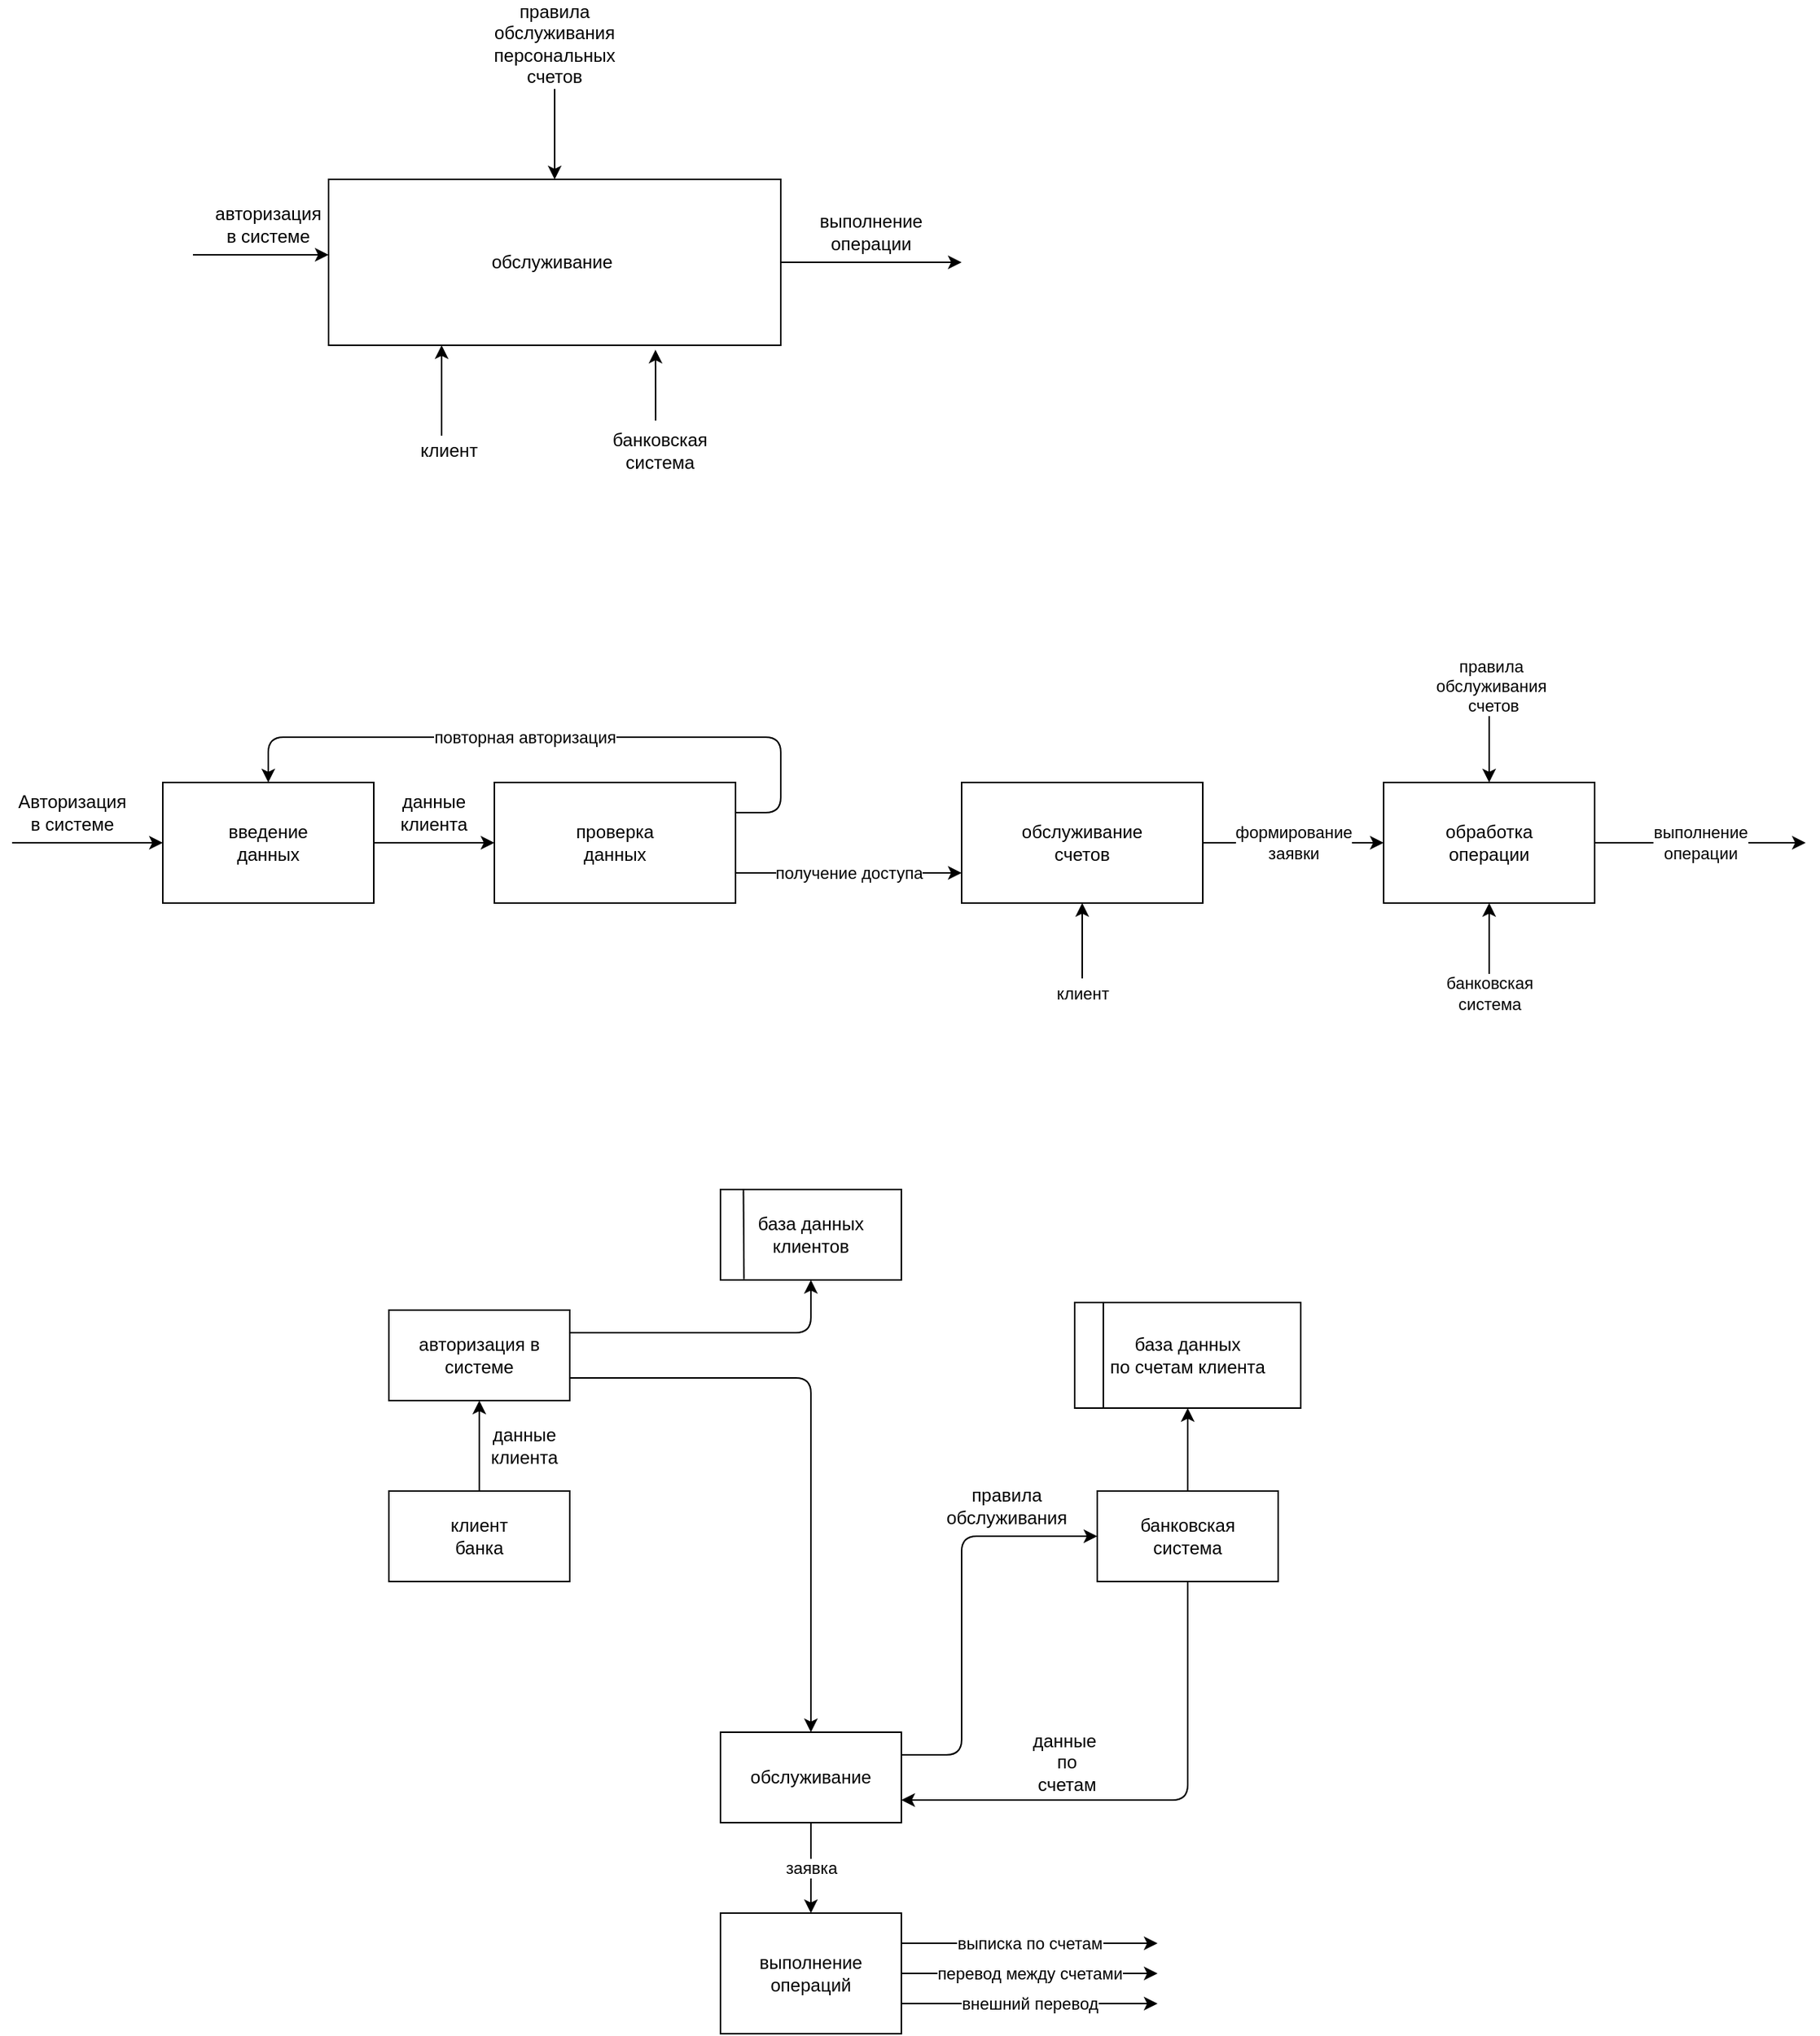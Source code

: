 <mxfile version="12.7.9" type="device"><diagram id="_gzxYvlIfdcyZKR3kYp2" name="Page-1"><mxGraphModel dx="1678" dy="556" grid="1" gridSize="10" guides="1" tooltips="1" connect="1" arrows="1" fold="1" page="0" pageScale="1" pageWidth="827" pageHeight="1169" background="none" math="0" shadow="0"><root><mxCell id="0"/><mxCell id="1" parent="0"/><mxCell id="CxCwbNx8Vj94LH540XeW-3" value="" style="rounded=0;whiteSpace=wrap;html=1;" parent="1" vertex="1"><mxGeometry x="50" y="1020" width="120" height="60" as="geometry"/></mxCell><mxCell id="CxCwbNx8Vj94LH540XeW-4" value="клиент банка" style="text;html=1;strokeColor=none;fillColor=none;align=center;verticalAlign=middle;whiteSpace=wrap;rounded=0;" parent="1" vertex="1"><mxGeometry x="90" y="1040" width="40" height="20" as="geometry"/></mxCell><mxCell id="CxCwbNx8Vj94LH540XeW-19" value="" style="rounded=0;whiteSpace=wrap;html=1;" parent="1" vertex="1"><mxGeometry x="520" y="1020" width="120" height="60" as="geometry"/></mxCell><mxCell id="CxCwbNx8Vj94LH540XeW-20" value="банковская система" style="text;html=1;strokeColor=none;fillColor=none;align=center;verticalAlign=middle;whiteSpace=wrap;rounded=0;" parent="1" vertex="1"><mxGeometry x="560" y="1040" width="40" height="20" as="geometry"/></mxCell><mxCell id="CxCwbNx8Vj94LH540XeW-21" value="" style="rounded=0;whiteSpace=wrap;html=1;" parent="1" vertex="1"><mxGeometry x="270" y="1180" width="120" height="60" as="geometry"/></mxCell><mxCell id="CxCwbNx8Vj94LH540XeW-22" value="обслуживание" style="text;html=1;strokeColor=none;fillColor=none;align=center;verticalAlign=middle;whiteSpace=wrap;rounded=0;" parent="1" vertex="1"><mxGeometry x="310" y="1200" width="40" height="20" as="geometry"/></mxCell><mxCell id="CxCwbNx8Vj94LH540XeW-30" value="" style="endArrow=classic;html=1;exitX=1;exitY=0.25;exitDx=0;exitDy=0;entryX=0.5;entryY=1;entryDx=0;entryDy=0;" parent="1" source="DTE-IAuhDiSX4FVaRGiW-69" target="CxCwbNx8Vj94LH540XeW-36" edge="1"><mxGeometry width="50" height="50" relative="1" as="geometry"><mxPoint x="440" y="1150" as="sourcePoint"/><mxPoint x="230" y="930" as="targetPoint"/><Array as="points"><mxPoint x="330" y="915"/></Array></mxGeometry></mxCell><mxCell id="CxCwbNx8Vj94LH540XeW-31" value="данные клиента" style="text;html=1;strokeColor=none;fillColor=none;align=center;verticalAlign=middle;whiteSpace=wrap;rounded=0;" parent="1" vertex="1"><mxGeometry x="120" y="980" width="40" height="20" as="geometry"/></mxCell><mxCell id="CxCwbNx8Vj94LH540XeW-32" value="" style="endArrow=classic;html=1;exitX=1;exitY=0.25;exitDx=0;exitDy=0;entryX=0;entryY=0.5;entryDx=0;entryDy=0;" parent="1" source="CxCwbNx8Vj94LH540XeW-21" target="CxCwbNx8Vj94LH540XeW-19" edge="1"><mxGeometry width="50" height="50" relative="1" as="geometry"><mxPoint x="440" y="1150" as="sourcePoint"/><mxPoint x="490" y="1100" as="targetPoint"/><Array as="points"><mxPoint x="430" y="1195"/><mxPoint x="430" y="1050"/></Array></mxGeometry></mxCell><mxCell id="CxCwbNx8Vj94LH540XeW-33" value="правила обслуживания" style="text;html=1;strokeColor=none;fillColor=none;align=center;verticalAlign=middle;whiteSpace=wrap;rounded=0;" parent="1" vertex="1"><mxGeometry x="440" y="1020" width="40" height="20" as="geometry"/></mxCell><mxCell id="CxCwbNx8Vj94LH540XeW-34" value="" style="endArrow=classic;html=1;exitX=0.5;exitY=1;exitDx=0;exitDy=0;entryX=1;entryY=0.75;entryDx=0;entryDy=0;" parent="1" source="CxCwbNx8Vj94LH540XeW-19" target="CxCwbNx8Vj94LH540XeW-21" edge="1"><mxGeometry width="50" height="50" relative="1" as="geometry"><mxPoint x="440" y="1150" as="sourcePoint"/><mxPoint x="590" y="1220" as="targetPoint"/><Array as="points"><mxPoint x="580" y="1225"/></Array></mxGeometry></mxCell><mxCell id="CxCwbNx8Vj94LH540XeW-35" value="данные&amp;nbsp;&lt;br&gt;по счетам" style="text;html=1;strokeColor=none;fillColor=none;align=center;verticalAlign=middle;whiteSpace=wrap;rounded=0;" parent="1" vertex="1"><mxGeometry x="480" y="1190" width="40" height="20" as="geometry"/></mxCell><mxCell id="CxCwbNx8Vj94LH540XeW-36" value="база данных клиентов" style="shape=process;whiteSpace=wrap;html=1;backgroundOutline=1;size=0;" parent="1" vertex="1"><mxGeometry x="270" y="820" width="120" height="60" as="geometry"/></mxCell><mxCell id="DTE-IAuhDiSX4FVaRGiW-1" value="" style="endArrow=classic;html=1;" edge="1" parent="1"><mxGeometry width="50" height="50" relative="1" as="geometry"><mxPoint x="-80" y="200" as="sourcePoint"/><mxPoint x="10" y="200" as="targetPoint"/></mxGeometry></mxCell><mxCell id="DTE-IAuhDiSX4FVaRGiW-2" value="авторизация в системе" style="text;html=1;strokeColor=none;fillColor=none;align=center;verticalAlign=middle;whiteSpace=wrap;rounded=0;" vertex="1" parent="1"><mxGeometry x="-50" y="170" width="40" height="20" as="geometry"/></mxCell><mxCell id="DTE-IAuhDiSX4FVaRGiW-3" value="" style="rounded=0;whiteSpace=wrap;html=1;" vertex="1" parent="1"><mxGeometry x="10" y="150" width="300" height="110" as="geometry"/></mxCell><mxCell id="DTE-IAuhDiSX4FVaRGiW-5" value="банковская система" style="text;html=1;strokeColor=none;fillColor=none;align=center;verticalAlign=middle;whiteSpace=wrap;rounded=0;" vertex="1" parent="1"><mxGeometry x="180" y="320" width="100" height="20" as="geometry"/></mxCell><mxCell id="DTE-IAuhDiSX4FVaRGiW-9" value="" style="endArrow=classic;html=1;entryX=0.25;entryY=1;entryDx=0;entryDy=0;" edge="1" parent="1" target="DTE-IAuhDiSX4FVaRGiW-3"><mxGeometry width="50" height="50" relative="1" as="geometry"><mxPoint x="85" y="320" as="sourcePoint"/><mxPoint x="180" y="220" as="targetPoint"/></mxGeometry></mxCell><mxCell id="DTE-IAuhDiSX4FVaRGiW-10" value="клиент" style="text;html=1;strokeColor=none;fillColor=none;align=center;verticalAlign=middle;whiteSpace=wrap;rounded=0;" vertex="1" parent="1"><mxGeometry x="70" y="320" width="40" height="20" as="geometry"/></mxCell><mxCell id="DTE-IAuhDiSX4FVaRGiW-11" value="" style="endArrow=classic;html=1;entryX=0.723;entryY=1.027;entryDx=0;entryDy=0;entryPerimeter=0;" edge="1" parent="1" target="DTE-IAuhDiSX4FVaRGiW-3"><mxGeometry width="50" height="50" relative="1" as="geometry"><mxPoint x="227" y="310" as="sourcePoint"/><mxPoint x="180" y="220" as="targetPoint"/><Array as="points"/></mxGeometry></mxCell><mxCell id="DTE-IAuhDiSX4FVaRGiW-13" value="" style="endArrow=classic;html=1;exitX=1;exitY=0.5;exitDx=0;exitDy=0;" edge="1" parent="1" source="DTE-IAuhDiSX4FVaRGiW-3"><mxGeometry width="50" height="50" relative="1" as="geometry"><mxPoint x="290" y="270" as="sourcePoint"/><mxPoint x="430" y="205" as="targetPoint"/></mxGeometry></mxCell><mxCell id="DTE-IAuhDiSX4FVaRGiW-14" value="выполнение операции" style="text;html=1;strokeColor=none;fillColor=none;align=center;verticalAlign=middle;whiteSpace=wrap;rounded=0;" vertex="1" parent="1"><mxGeometry x="350" y="175" width="40" height="20" as="geometry"/></mxCell><mxCell id="DTE-IAuhDiSX4FVaRGiW-15" value="Авторизация в системе" style="text;html=1;strokeColor=none;fillColor=none;align=center;verticalAlign=middle;whiteSpace=wrap;rounded=0;" vertex="1" parent="1"><mxGeometry x="-180" y="560" width="40" height="20" as="geometry"/></mxCell><mxCell id="DTE-IAuhDiSX4FVaRGiW-16" value="" style="endArrow=classic;html=1;" edge="1" parent="1"><mxGeometry width="50" height="50" relative="1" as="geometry"><mxPoint x="-200" y="590" as="sourcePoint"/><mxPoint x="-100" y="590" as="targetPoint"/></mxGeometry></mxCell><mxCell id="DTE-IAuhDiSX4FVaRGiW-17" value="" style="rounded=0;whiteSpace=wrap;html=1;" vertex="1" parent="1"><mxGeometry x="-100" y="550" width="140" height="80" as="geometry"/></mxCell><mxCell id="DTE-IAuhDiSX4FVaRGiW-18" value="обслуживание&amp;nbsp;" style="text;html=1;strokeColor=none;fillColor=none;align=center;verticalAlign=middle;whiteSpace=wrap;rounded=0;" vertex="1" parent="1"><mxGeometry x="140" y="195" width="40" height="20" as="geometry"/></mxCell><mxCell id="DTE-IAuhDiSX4FVaRGiW-20" value="введение данных" style="text;html=1;strokeColor=none;fillColor=none;align=center;verticalAlign=middle;whiteSpace=wrap;rounded=0;" vertex="1" parent="1"><mxGeometry x="-50" y="580" width="40" height="20" as="geometry"/></mxCell><mxCell id="DTE-IAuhDiSX4FVaRGiW-21" value="" style="rounded=0;whiteSpace=wrap;html=1;" vertex="1" parent="1"><mxGeometry x="120" y="550" width="160" height="80" as="geometry"/></mxCell><mxCell id="DTE-IAuhDiSX4FVaRGiW-22" value="проверка данных" style="text;html=1;strokeColor=none;fillColor=none;align=center;verticalAlign=middle;whiteSpace=wrap;rounded=0;" vertex="1" parent="1"><mxGeometry x="180" y="580" width="40" height="20" as="geometry"/></mxCell><mxCell id="DTE-IAuhDiSX4FVaRGiW-23" value="" style="endArrow=classic;html=1;exitX=1;exitY=0.5;exitDx=0;exitDy=0;entryX=0;entryY=0.5;entryDx=0;entryDy=0;" edge="1" parent="1" source="DTE-IAuhDiSX4FVaRGiW-17" target="DTE-IAuhDiSX4FVaRGiW-21"><mxGeometry width="50" height="50" relative="1" as="geometry"><mxPoint x="250" y="470" as="sourcePoint"/><mxPoint x="300" y="420" as="targetPoint"/></mxGeometry></mxCell><mxCell id="DTE-IAuhDiSX4FVaRGiW-24" value="данные клиента" style="text;html=1;strokeColor=none;fillColor=none;align=center;verticalAlign=middle;whiteSpace=wrap;rounded=0;" vertex="1" parent="1"><mxGeometry x="60" y="560" width="40" height="20" as="geometry"/></mxCell><mxCell id="DTE-IAuhDiSX4FVaRGiW-25" value="" style="rounded=0;whiteSpace=wrap;html=1;" vertex="1" parent="1"><mxGeometry x="430" y="550" width="160" height="80" as="geometry"/></mxCell><mxCell id="DTE-IAuhDiSX4FVaRGiW-26" value="получение доступа" style="endArrow=classic;html=1;exitX=1;exitY=0.75;exitDx=0;exitDy=0;entryX=0;entryY=0.75;entryDx=0;entryDy=0;" edge="1" parent="1" source="DTE-IAuhDiSX4FVaRGiW-21" target="DTE-IAuhDiSX4FVaRGiW-25"><mxGeometry width="50" height="50" relative="1" as="geometry"><mxPoint x="250" y="470" as="sourcePoint"/><mxPoint x="300" y="420" as="targetPoint"/></mxGeometry></mxCell><mxCell id="DTE-IAuhDiSX4FVaRGiW-27" value="повторная авторизация" style="endArrow=classic;html=1;exitX=1;exitY=0.25;exitDx=0;exitDy=0;entryX=0.5;entryY=0;entryDx=0;entryDy=0;" edge="1" parent="1" source="DTE-IAuhDiSX4FVaRGiW-21" target="DTE-IAuhDiSX4FVaRGiW-17"><mxGeometry x="0.111" width="50" height="50" relative="1" as="geometry"><mxPoint x="250" y="470" as="sourcePoint"/><mxPoint x="300" y="420" as="targetPoint"/><Array as="points"><mxPoint x="310" y="570"/><mxPoint x="310" y="520"/><mxPoint x="-30" y="520"/></Array><mxPoint as="offset"/></mxGeometry></mxCell><mxCell id="DTE-IAuhDiSX4FVaRGiW-34" style="edgeStyle=orthogonalEdgeStyle;rounded=0;orthogonalLoop=1;jettySize=auto;html=1;entryX=1;entryY=0.5;entryDx=0;entryDy=0;" edge="1" parent="1" target="DTE-IAuhDiSX4FVaRGiW-25"><mxGeometry relative="1" as="geometry"><mxPoint x="590" y="590" as="sourcePoint"/></mxGeometry></mxCell><mxCell id="DTE-IAuhDiSX4FVaRGiW-28" value="обслуживание счетов" style="text;html=1;strokeColor=none;fillColor=none;align=center;verticalAlign=middle;whiteSpace=wrap;rounded=0;" vertex="1" parent="1"><mxGeometry x="490" y="580" width="40" height="20" as="geometry"/></mxCell><mxCell id="DTE-IAuhDiSX4FVaRGiW-29" value="" style="rounded=0;whiteSpace=wrap;html=1;" vertex="1" parent="1"><mxGeometry x="710" y="550" width="140" height="80" as="geometry"/></mxCell><mxCell id="DTE-IAuhDiSX4FVaRGiW-33" value="формирование &lt;br&gt;заявки" style="endArrow=classic;html=1;entryX=0;entryY=0.5;entryDx=0;entryDy=0;exitX=1;exitY=0.5;exitDx=0;exitDy=0;" edge="1" parent="1" source="DTE-IAuhDiSX4FVaRGiW-25" target="DTE-IAuhDiSX4FVaRGiW-29"><mxGeometry width="50" height="50" relative="1" as="geometry"><mxPoint x="510" y="570" as="sourcePoint"/><mxPoint x="560" y="520" as="targetPoint"/><mxPoint as="offset"/></mxGeometry></mxCell><mxCell id="DTE-IAuhDiSX4FVaRGiW-35" value="обработка операции" style="text;html=1;strokeColor=none;fillColor=none;align=center;verticalAlign=middle;whiteSpace=wrap;rounded=0;" vertex="1" parent="1"><mxGeometry x="760" y="580" width="40" height="20" as="geometry"/></mxCell><mxCell id="DTE-IAuhDiSX4FVaRGiW-36" value="правила &lt;br&gt;обслуживания&lt;br&gt;&amp;nbsp;счетов" style="endArrow=classic;html=1;entryX=0.5;entryY=0;entryDx=0;entryDy=0;" edge="1" parent="1" target="DTE-IAuhDiSX4FVaRGiW-29"><mxGeometry x="-1" y="20" width="50" height="50" relative="1" as="geometry"><mxPoint x="780" y="500" as="sourcePoint"/><mxPoint x="560" y="520" as="targetPoint"/><mxPoint x="-19" y="-14" as="offset"/></mxGeometry></mxCell><mxCell id="DTE-IAuhDiSX4FVaRGiW-38" value="клиент" style="endArrow=classic;html=1;" edge="1" parent="1"><mxGeometry x="-1" y="-10" width="50" height="50" relative="1" as="geometry"><mxPoint x="510" y="680" as="sourcePoint"/><mxPoint x="510" y="630" as="targetPoint"/><mxPoint x="-10" y="10" as="offset"/></mxGeometry></mxCell><mxCell id="DTE-IAuhDiSX4FVaRGiW-39" value="выполнение&lt;br&gt;операции" style="endArrow=classic;html=1;exitX=1;exitY=0.5;exitDx=0;exitDy=0;" edge="1" parent="1" source="DTE-IAuhDiSX4FVaRGiW-29"><mxGeometry width="50" height="50" relative="1" as="geometry"><mxPoint x="850" y="570" as="sourcePoint"/><mxPoint x="990" y="590" as="targetPoint"/></mxGeometry></mxCell><mxCell id="DTE-IAuhDiSX4FVaRGiW-43" value="" style="endArrow=classic;html=1;entryX=0.5;entryY=0;entryDx=0;entryDy=0;" edge="1" parent="1" target="DTE-IAuhDiSX4FVaRGiW-3"><mxGeometry width="50" height="50" relative="1" as="geometry"><mxPoint x="160" y="90" as="sourcePoint"/><mxPoint x="440" y="220" as="targetPoint"/></mxGeometry></mxCell><mxCell id="DTE-IAuhDiSX4FVaRGiW-44" value="правила обслуживания персональных счетов" style="text;html=1;strokeColor=none;fillColor=none;align=center;verticalAlign=middle;whiteSpace=wrap;rounded=0;" vertex="1" parent="1"><mxGeometry x="140" y="50" width="40" height="20" as="geometry"/></mxCell><mxCell id="DTE-IAuhDiSX4FVaRGiW-45" style="edgeStyle=orthogonalEdgeStyle;rounded=0;orthogonalLoop=1;jettySize=auto;html=1;exitX=0.5;exitY=1;exitDx=0;exitDy=0;" edge="1" parent="1" source="DTE-IAuhDiSX4FVaRGiW-44" target="DTE-IAuhDiSX4FVaRGiW-44"><mxGeometry relative="1" as="geometry"/></mxCell><mxCell id="DTE-IAuhDiSX4FVaRGiW-46" value="банковская&lt;br&gt;система" style="endArrow=classic;html=1;entryX=0.5;entryY=1;entryDx=0;entryDy=0;" edge="1" parent="1" target="DTE-IAuhDiSX4FVaRGiW-29"><mxGeometry x="-1" y="-10" width="50" height="50" relative="1" as="geometry"><mxPoint x="780" y="680" as="sourcePoint"/><mxPoint x="440" y="620" as="targetPoint"/><mxPoint x="-10" y="10" as="offset"/></mxGeometry></mxCell><mxCell id="DTE-IAuhDiSX4FVaRGiW-69" value="авторизация в системе" style="rounded=0;whiteSpace=wrap;html=1;" vertex="1" parent="1"><mxGeometry x="50" y="900" width="120" height="60" as="geometry"/></mxCell><mxCell id="DTE-IAuhDiSX4FVaRGiW-70" value="" style="endArrow=classic;html=1;exitX=0.5;exitY=0;exitDx=0;exitDy=0;entryX=0.5;entryY=1;entryDx=0;entryDy=0;" edge="1" parent="1" source="CxCwbNx8Vj94LH540XeW-3" target="DTE-IAuhDiSX4FVaRGiW-69"><mxGeometry width="50" height="50" relative="1" as="geometry"><mxPoint x="460" y="1070" as="sourcePoint"/><mxPoint x="510" y="1020" as="targetPoint"/></mxGeometry></mxCell><mxCell id="DTE-IAuhDiSX4FVaRGiW-71" value="база данных &lt;br&gt;по счетам клиента" style="shape=internalStorage;whiteSpace=wrap;html=1;backgroundOutline=1;dx=19;dy=0;" vertex="1" parent="1"><mxGeometry x="505" y="895" width="150" height="70" as="geometry"/></mxCell><mxCell id="DTE-IAuhDiSX4FVaRGiW-72" value="" style="endArrow=classic;html=1;exitX=0.5;exitY=0;exitDx=0;exitDy=0;entryX=0.5;entryY=1;entryDx=0;entryDy=0;" edge="1" parent="1" source="CxCwbNx8Vj94LH540XeW-19" target="DTE-IAuhDiSX4FVaRGiW-71"><mxGeometry width="50" height="50" relative="1" as="geometry"><mxPoint x="530" y="1070" as="sourcePoint"/><mxPoint x="500" y="960" as="targetPoint"/></mxGeometry></mxCell><mxCell id="DTE-IAuhDiSX4FVaRGiW-73" value="" style="endArrow=none;html=1;exitX=0.13;exitY=0.99;exitDx=0;exitDy=0;exitPerimeter=0;entryX=0.127;entryY=-0.003;entryDx=0;entryDy=0;entryPerimeter=0;" edge="1" parent="1" source="CxCwbNx8Vj94LH540XeW-36" target="CxCwbNx8Vj94LH540XeW-36"><mxGeometry width="50" height="50" relative="1" as="geometry"><mxPoint x="530" y="1070" as="sourcePoint"/><mxPoint x="580" y="1020" as="targetPoint"/></mxGeometry></mxCell><mxCell id="DTE-IAuhDiSX4FVaRGiW-74" value="" style="endArrow=classic;html=1;exitX=1;exitY=0.75;exitDx=0;exitDy=0;entryX=0.5;entryY=0;entryDx=0;entryDy=0;" edge="1" parent="1" source="DTE-IAuhDiSX4FVaRGiW-69" target="CxCwbNx8Vj94LH540XeW-21"><mxGeometry width="50" height="50" relative="1" as="geometry"><mxPoint x="450" y="1080" as="sourcePoint"/><mxPoint x="500" y="1030" as="targetPoint"/><Array as="points"><mxPoint x="330" y="945"/></Array></mxGeometry></mxCell><mxCell id="DTE-IAuhDiSX4FVaRGiW-76" value="выполнение операций" style="rounded=0;whiteSpace=wrap;html=1;" vertex="1" parent="1"><mxGeometry x="270" y="1300" width="120" height="80" as="geometry"/></mxCell><mxCell id="DTE-IAuhDiSX4FVaRGiW-77" value="заявка" style="endArrow=classic;html=1;exitX=0.5;exitY=1;exitDx=0;exitDy=0;entryX=0.5;entryY=0;entryDx=0;entryDy=0;" edge="1" parent="1" source="CxCwbNx8Vj94LH540XeW-21" target="DTE-IAuhDiSX4FVaRGiW-76"><mxGeometry width="50" height="50" relative="1" as="geometry"><mxPoint x="450" y="1180" as="sourcePoint"/><mxPoint x="500" y="1130" as="targetPoint"/></mxGeometry></mxCell><mxCell id="DTE-IAuhDiSX4FVaRGiW-78" value="выписка по счетам" style="endArrow=classic;html=1;exitX=1;exitY=0.25;exitDx=0;exitDy=0;" edge="1" parent="1" source="DTE-IAuhDiSX4FVaRGiW-76"><mxGeometry width="50" height="50" relative="1" as="geometry"><mxPoint x="450" y="1180" as="sourcePoint"/><mxPoint x="560" y="1320" as="targetPoint"/></mxGeometry></mxCell><mxCell id="DTE-IAuhDiSX4FVaRGiW-79" value="перевод между счетами" style="endArrow=classic;html=1;exitX=1;exitY=0.5;exitDx=0;exitDy=0;" edge="1" parent="1" source="DTE-IAuhDiSX4FVaRGiW-76"><mxGeometry width="50" height="50" relative="1" as="geometry"><mxPoint x="450" y="1180" as="sourcePoint"/><mxPoint x="560" y="1340" as="targetPoint"/></mxGeometry></mxCell><mxCell id="DTE-IAuhDiSX4FVaRGiW-81" value="внешний перевод" style="endArrow=classic;html=1;exitX=1;exitY=0.75;exitDx=0;exitDy=0;" edge="1" parent="1" source="DTE-IAuhDiSX4FVaRGiW-76"><mxGeometry width="50" height="50" relative="1" as="geometry"><mxPoint x="450" y="1230" as="sourcePoint"/><mxPoint x="560" y="1360" as="targetPoint"/></mxGeometry></mxCell></root></mxGraphModel></diagram></mxfile>